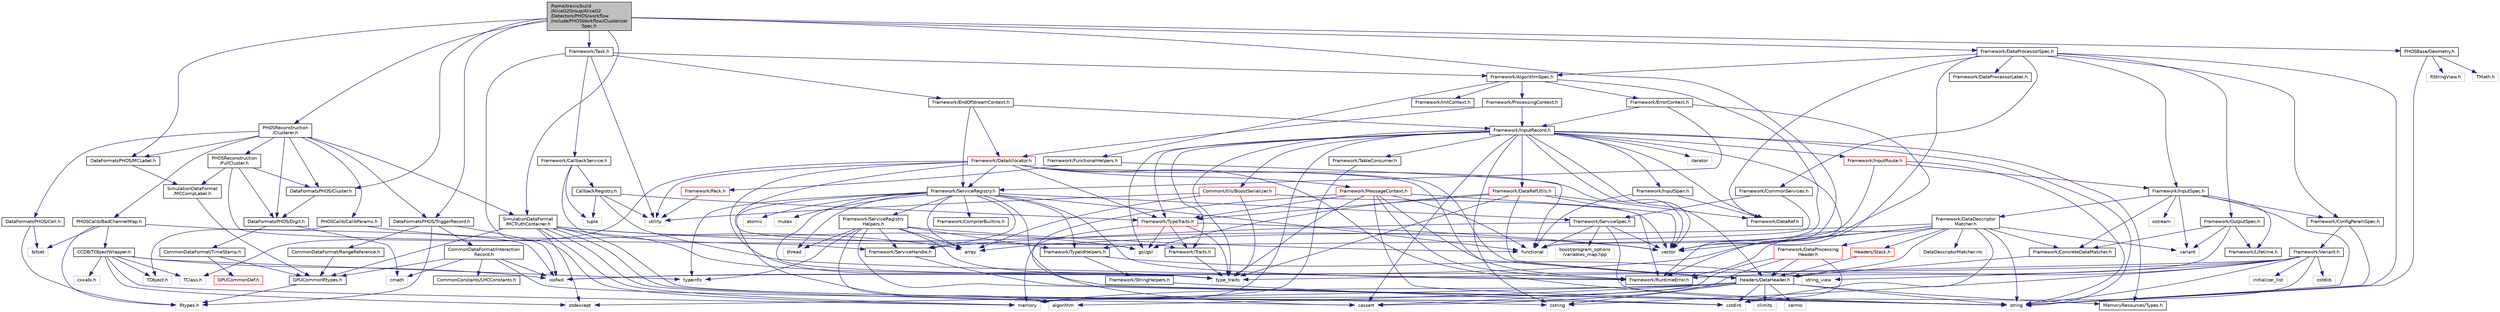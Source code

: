 digraph "/home/travis/build/AliceO2Group/AliceO2/Detectors/PHOS/workflow/include/PHOSWorkflow/ClusterizerSpec.h"
{
 // INTERACTIVE_SVG=YES
  bgcolor="transparent";
  edge [fontname="Helvetica",fontsize="10",labelfontname="Helvetica",labelfontsize="10"];
  node [fontname="Helvetica",fontsize="10",shape=record];
  Node0 [label="/home/travis/build\l/AliceO2Group/AliceO2\l/Detectors/PHOS/workflow\l/include/PHOSWorkflow/Clusterizer\lSpec.h",height=0.2,width=0.4,color="black", fillcolor="grey75", style="filled", fontcolor="black"];
  Node0 -> Node1 [color="midnightblue",fontsize="10",style="solid",fontname="Helvetica"];
  Node1 [label="vector",height=0.2,width=0.4,color="grey75"];
  Node0 -> Node2 [color="midnightblue",fontsize="10",style="solid",fontname="Helvetica"];
  Node2 [label="DataFormatsPHOS/Cluster.h",height=0.2,width=0.4,color="black",URL="$d8/d50/DataFormats_2Detectors_2PHOS_2include_2DataFormatsPHOS_2Cluster_8h.html"];
  Node2 -> Node3 [color="midnightblue",fontsize="10",style="solid",fontname="Helvetica"];
  Node3 [label="DataFormatsPHOS/Digit.h",height=0.2,width=0.4,color="black",URL="$d3/d98/DataFormats_2Detectors_2PHOS_2include_2DataFormatsPHOS_2Digit_8h.html"];
  Node3 -> Node4 [color="midnightblue",fontsize="10",style="solid",fontname="Helvetica"];
  Node4 [label="cmath",height=0.2,width=0.4,color="grey75"];
  Node3 -> Node5 [color="midnightblue",fontsize="10",style="solid",fontname="Helvetica"];
  Node5 [label="CommonDataFormat/TimeStamp.h",height=0.2,width=0.4,color="black",URL="$df/d5d/common_2include_2CommonDataFormat_2TimeStamp_8h.html"];
  Node5 -> Node6 [color="midnightblue",fontsize="10",style="solid",fontname="Helvetica"];
  Node6 [label="GPUCommonRtypes.h",height=0.2,width=0.4,color="black",URL="$d2/d45/GPUCommonRtypes_8h.html"];
  Node6 -> Node7 [color="midnightblue",fontsize="10",style="solid",fontname="Helvetica"];
  Node7 [label="Rtypes.h",height=0.2,width=0.4,color="grey75"];
  Node5 -> Node8 [color="midnightblue",fontsize="10",style="solid",fontname="Helvetica"];
  Node8 [label="GPUCommonDef.h",height=0.2,width=0.4,color="red",URL="$df/d21/GPUCommonDef_8h.html"];
  Node0 -> Node11 [color="midnightblue",fontsize="10",style="solid",fontname="Helvetica"];
  Node11 [label="PHOSBase/Geometry.h",height=0.2,width=0.4,color="black",URL="$d7/d7f/PHOS_2base_2include_2PHOSBase_2Geometry_8h.html"];
  Node11 -> Node12 [color="midnightblue",fontsize="10",style="solid",fontname="Helvetica"];
  Node12 [label="string",height=0.2,width=0.4,color="grey75"];
  Node11 -> Node13 [color="midnightblue",fontsize="10",style="solid",fontname="Helvetica"];
  Node13 [label="RStringView.h",height=0.2,width=0.4,color="grey75"];
  Node11 -> Node14 [color="midnightblue",fontsize="10",style="solid",fontname="Helvetica"];
  Node14 [label="TMath.h",height=0.2,width=0.4,color="grey75"];
  Node0 -> Node15 [color="midnightblue",fontsize="10",style="solid",fontname="Helvetica"];
  Node15 [label="PHOSReconstruction\l/Clusterer.h",height=0.2,width=0.4,color="black",URL="$d1/d34/PHOS_2reconstruction_2include_2PHOSReconstruction_2Clusterer_8h.html"];
  Node15 -> Node3 [color="midnightblue",fontsize="10",style="solid",fontname="Helvetica"];
  Node15 -> Node16 [color="midnightblue",fontsize="10",style="solid",fontname="Helvetica"];
  Node16 [label="DataFormatsPHOS/Cell.h",height=0.2,width=0.4,color="black",URL="$d7/dba/DataFormats_2Detectors_2PHOS_2include_2DataFormatsPHOS_2Cell_8h.html"];
  Node16 -> Node17 [color="midnightblue",fontsize="10",style="solid",fontname="Helvetica"];
  Node17 [label="bitset",height=0.2,width=0.4,color="grey75"];
  Node16 -> Node7 [color="midnightblue",fontsize="10",style="solid",fontname="Helvetica"];
  Node15 -> Node2 [color="midnightblue",fontsize="10",style="solid",fontname="Helvetica"];
  Node15 -> Node18 [color="midnightblue",fontsize="10",style="solid",fontname="Helvetica"];
  Node18 [label="PHOSReconstruction\l/FullCluster.h",height=0.2,width=0.4,color="black",URL="$d3/d32/PHOS_2reconstruction_2include_2PHOSReconstruction_2FullCluster_8h.html"];
  Node18 -> Node19 [color="midnightblue",fontsize="10",style="solid",fontname="Helvetica"];
  Node19 [label="gsl/gsl",height=0.2,width=0.4,color="grey75"];
  Node18 -> Node3 [color="midnightblue",fontsize="10",style="solid",fontname="Helvetica"];
  Node18 -> Node2 [color="midnightblue",fontsize="10",style="solid",fontname="Helvetica"];
  Node18 -> Node20 [color="midnightblue",fontsize="10",style="solid",fontname="Helvetica"];
  Node20 [label="SimulationDataFormat\l/MCCompLabel.h",height=0.2,width=0.4,color="black",URL="$d7/dcd/MCCompLabel_8h.html"];
  Node20 -> Node6 [color="midnightblue",fontsize="10",style="solid",fontname="Helvetica"];
  Node15 -> Node21 [color="midnightblue",fontsize="10",style="solid",fontname="Helvetica"];
  Node21 [label="PHOSCalib/CalibParams.h",height=0.2,width=0.4,color="black",URL="$d2/d37/PHOS_2calib_2include_2PHOSCalib_2CalibParams_8h.html"];
  Node21 -> Node22 [color="midnightblue",fontsize="10",style="solid",fontname="Helvetica"];
  Node22 [label="array",height=0.2,width=0.4,color="grey75"];
  Node21 -> Node23 [color="midnightblue",fontsize="10",style="solid",fontname="Helvetica"];
  Node23 [label="TObject.h",height=0.2,width=0.4,color="grey75"];
  Node15 -> Node24 [color="midnightblue",fontsize="10",style="solid",fontname="Helvetica"];
  Node24 [label="PHOSCalib/BadChannelMap.h",height=0.2,width=0.4,color="black",URL="$da/d65/PHOS_2calib_2include_2PHOSCalib_2BadChannelMap_8h.html"];
  Node24 -> Node25 [color="midnightblue",fontsize="10",style="solid",fontname="Helvetica"];
  Node25 [label="iosfwd",height=0.2,width=0.4,color="grey75"];
  Node24 -> Node17 [color="midnightblue",fontsize="10",style="solid",fontname="Helvetica"];
  Node24 -> Node7 [color="midnightblue",fontsize="10",style="solid",fontname="Helvetica"];
  Node24 -> Node26 [color="midnightblue",fontsize="10",style="solid",fontname="Helvetica"];
  Node26 [label="CCDB/TObjectWrapper.h",height=0.2,width=0.4,color="black",URL="$d7/d44/TObjectWrapper_8h.html"];
  Node26 -> Node27 [color="midnightblue",fontsize="10",style="solid",fontname="Helvetica"];
  Node27 [label="TClass.h",height=0.2,width=0.4,color="grey75"];
  Node26 -> Node23 [color="midnightblue",fontsize="10",style="solid",fontname="Helvetica"];
  Node26 -> Node28 [color="midnightblue",fontsize="10",style="solid",fontname="Helvetica"];
  Node28 [label="cxxabi.h",height=0.2,width=0.4,color="grey75"];
  Node26 -> Node25 [color="midnightblue",fontsize="10",style="solid",fontname="Helvetica"];
  Node26 -> Node29 [color="midnightblue",fontsize="10",style="solid",fontname="Helvetica"];
  Node29 [label="memory",height=0.2,width=0.4,color="grey75"];
  Node26 -> Node30 [color="midnightblue",fontsize="10",style="solid",fontname="Helvetica"];
  Node30 [label="stdexcept",height=0.2,width=0.4,color="grey75"];
  Node26 -> Node31 [color="midnightblue",fontsize="10",style="solid",fontname="Helvetica"];
  Node31 [label="typeinfo",height=0.2,width=0.4,color="grey75"];
  Node15 -> Node32 [color="midnightblue",fontsize="10",style="solid",fontname="Helvetica"];
  Node32 [label="DataFormatsPHOS/MCLabel.h",height=0.2,width=0.4,color="black",URL="$de/d0d/DataFormats_2Detectors_2PHOS_2include_2DataFormatsPHOS_2MCLabel_8h.html"];
  Node32 -> Node20 [color="midnightblue",fontsize="10",style="solid",fontname="Helvetica"];
  Node15 -> Node33 [color="midnightblue",fontsize="10",style="solid",fontname="Helvetica"];
  Node33 [label="SimulationDataFormat\l/MCTruthContainer.h",height=0.2,width=0.4,color="black",URL="$db/d14/MCTruthContainer_8h.html",tooltip="Definition of a container to keep Monte Carlo truth external to simulation objects. "];
  Node33 -> Node6 [color="midnightblue",fontsize="10",style="solid",fontname="Helvetica"];
  Node33 -> Node34 [color="midnightblue",fontsize="10",style="solid",fontname="Helvetica"];
  Node34 [label="cstdint",height=0.2,width=0.4,color="grey75"];
  Node33 -> Node35 [color="midnightblue",fontsize="10",style="solid",fontname="Helvetica"];
  Node35 [label="cassert",height=0.2,width=0.4,color="grey75"];
  Node33 -> Node30 [color="midnightblue",fontsize="10",style="solid",fontname="Helvetica"];
  Node33 -> Node19 [color="midnightblue",fontsize="10",style="solid",fontname="Helvetica"];
  Node33 -> Node36 [color="midnightblue",fontsize="10",style="solid",fontname="Helvetica"];
  Node36 [label="type_traits",height=0.2,width=0.4,color="grey75"];
  Node33 -> Node37 [color="midnightblue",fontsize="10",style="solid",fontname="Helvetica"];
  Node37 [label="cstring",height=0.2,width=0.4,color="grey75"];
  Node33 -> Node29 [color="midnightblue",fontsize="10",style="solid",fontname="Helvetica"];
  Node33 -> Node1 [color="midnightblue",fontsize="10",style="solid",fontname="Helvetica"];
  Node15 -> Node38 [color="midnightblue",fontsize="10",style="solid",fontname="Helvetica"];
  Node38 [label="DataFormatsPHOS/TriggerRecord.h",height=0.2,width=0.4,color="black",URL="$d2/df1/PHOS_2include_2DataFormatsPHOS_2TriggerRecord_8h.html"];
  Node38 -> Node25 [color="midnightblue",fontsize="10",style="solid",fontname="Helvetica"];
  Node38 -> Node7 [color="midnightblue",fontsize="10",style="solid",fontname="Helvetica"];
  Node38 -> Node39 [color="midnightblue",fontsize="10",style="solid",fontname="Helvetica"];
  Node39 [label="CommonDataFormat/Interaction\lRecord.h",height=0.2,width=0.4,color="black",URL="$d9/d80/InteractionRecord_8h.html"];
  Node39 -> Node6 [color="midnightblue",fontsize="10",style="solid",fontname="Helvetica"];
  Node39 -> Node25 [color="midnightblue",fontsize="10",style="solid",fontname="Helvetica"];
  Node39 -> Node34 [color="midnightblue",fontsize="10",style="solid",fontname="Helvetica"];
  Node39 -> Node4 [color="midnightblue",fontsize="10",style="solid",fontname="Helvetica"];
  Node39 -> Node40 [color="midnightblue",fontsize="10",style="solid",fontname="Helvetica"];
  Node40 [label="CommonConstants/LHCConstants.h",height=0.2,width=0.4,color="black",URL="$d4/dc6/LHCConstants_8h.html",tooltip="Header to collect LHC related constants. "];
  Node38 -> Node41 [color="midnightblue",fontsize="10",style="solid",fontname="Helvetica"];
  Node41 [label="CommonDataFormat/RangeReference.h",height=0.2,width=0.4,color="black",URL="$de/d64/RangeReference_8h.html",tooltip="Class to refer to the 1st entry and N elements of some group in the continuous container. "];
  Node41 -> Node6 [color="midnightblue",fontsize="10",style="solid",fontname="Helvetica"];
  Node0 -> Node42 [color="midnightblue",fontsize="10",style="solid",fontname="Helvetica"];
  Node42 [label="Framework/DataProcessorSpec.h",height=0.2,width=0.4,color="black",URL="$d0/df4/DataProcessorSpec_8h.html"];
  Node42 -> Node43 [color="midnightblue",fontsize="10",style="solid",fontname="Helvetica"];
  Node43 [label="Framework/AlgorithmSpec.h",height=0.2,width=0.4,color="black",URL="$d0/d14/AlgorithmSpec_8h.html"];
  Node43 -> Node44 [color="midnightblue",fontsize="10",style="solid",fontname="Helvetica"];
  Node44 [label="Framework/ProcessingContext.h",height=0.2,width=0.4,color="black",URL="$de/d6a/ProcessingContext_8h.html"];
  Node44 -> Node45 [color="midnightblue",fontsize="10",style="solid",fontname="Helvetica"];
  Node45 [label="Framework/InputRecord.h",height=0.2,width=0.4,color="black",URL="$d6/d5c/InputRecord_8h.html"];
  Node45 -> Node46 [color="midnightblue",fontsize="10",style="solid",fontname="Helvetica"];
  Node46 [label="Framework/DataRef.h",height=0.2,width=0.4,color="black",URL="$d5/dfb/DataRef_8h.html"];
  Node45 -> Node47 [color="midnightblue",fontsize="10",style="solid",fontname="Helvetica"];
  Node47 [label="Framework/DataRefUtils.h",height=0.2,width=0.4,color="red",URL="$d5/db8/DataRefUtils_8h.html"];
  Node47 -> Node46 [color="midnightblue",fontsize="10",style="solid",fontname="Helvetica"];
  Node47 -> Node61 [color="midnightblue",fontsize="10",style="solid",fontname="Helvetica"];
  Node61 [label="Framework/TypeTraits.h",height=0.2,width=0.4,color="red",URL="$d0/d95/TypeTraits_8h.html"];
  Node61 -> Node36 [color="midnightblue",fontsize="10",style="solid",fontname="Helvetica"];
  Node61 -> Node1 [color="midnightblue",fontsize="10",style="solid",fontname="Helvetica"];
  Node61 -> Node29 [color="midnightblue",fontsize="10",style="solid",fontname="Helvetica"];
  Node61 -> Node62 [color="midnightblue",fontsize="10",style="solid",fontname="Helvetica"];
  Node62 [label="Framework/Traits.h",height=0.2,width=0.4,color="black",URL="$db/d31/Traits_8h.html"];
  Node62 -> Node36 [color="midnightblue",fontsize="10",style="solid",fontname="Helvetica"];
  Node61 -> Node19 [color="midnightblue",fontsize="10",style="solid",fontname="Helvetica"];
  Node47 -> Node80 [color="midnightblue",fontsize="10",style="solid",fontname="Helvetica"];
  Node80 [label="Headers/DataHeader.h",height=0.2,width=0.4,color="black",URL="$dc/dcd/DataHeader_8h.html"];
  Node80 -> Node34 [color="midnightblue",fontsize="10",style="solid",fontname="Helvetica"];
  Node80 -> Node29 [color="midnightblue",fontsize="10",style="solid",fontname="Helvetica"];
  Node80 -> Node35 [color="midnightblue",fontsize="10",style="solid",fontname="Helvetica"];
  Node80 -> Node37 [color="midnightblue",fontsize="10",style="solid",fontname="Helvetica"];
  Node80 -> Node81 [color="midnightblue",fontsize="10",style="solid",fontname="Helvetica"];
  Node81 [label="algorithm",height=0.2,width=0.4,color="grey75"];
  Node80 -> Node30 [color="midnightblue",fontsize="10",style="solid",fontname="Helvetica"];
  Node80 -> Node12 [color="midnightblue",fontsize="10",style="solid",fontname="Helvetica"];
  Node80 -> Node82 [color="midnightblue",fontsize="10",style="solid",fontname="Helvetica"];
  Node82 [label="climits",height=0.2,width=0.4,color="grey75"];
  Node80 -> Node59 [color="midnightblue",fontsize="10",style="solid",fontname="Helvetica"];
  Node59 [label="MemoryResources/Types.h",height=0.2,width=0.4,color="black",URL="$d7/df8/Types_8h.html"];
  Node80 -> Node83 [color="midnightblue",fontsize="10",style="solid",fontname="Helvetica"];
  Node83 [label="cerrno",height=0.2,width=0.4,color="grey75"];
  Node47 -> Node51 [color="midnightblue",fontsize="10",style="solid",fontname="Helvetica"];
  Node51 [label="Framework/RuntimeError.h",height=0.2,width=0.4,color="black",URL="$d1/d76/RuntimeError_8h.html"];
  Node47 -> Node19 [color="midnightblue",fontsize="10",style="solid",fontname="Helvetica"];
  Node47 -> Node36 [color="midnightblue",fontsize="10",style="solid",fontname="Helvetica"];
  Node45 -> Node113 [color="midnightblue",fontsize="10",style="solid",fontname="Helvetica"];
  Node113 [label="Framework/InputRoute.h",height=0.2,width=0.4,color="red",URL="$d5/d19/InputRoute_8h.html"];
  Node113 -> Node87 [color="midnightblue",fontsize="10",style="solid",fontname="Helvetica"];
  Node87 [label="Framework/InputSpec.h",height=0.2,width=0.4,color="black",URL="$d5/d3f/InputSpec_8h.html"];
  Node87 -> Node84 [color="midnightblue",fontsize="10",style="solid",fontname="Helvetica"];
  Node84 [label="Framework/Lifetime.h",height=0.2,width=0.4,color="black",URL="$dc/dca/Lifetime_8h.html"];
  Node87 -> Node85 [color="midnightblue",fontsize="10",style="solid",fontname="Helvetica"];
  Node85 [label="Framework/ConcreteDataMatcher.h",height=0.2,width=0.4,color="black",URL="$d0/d1b/ConcreteDataMatcher_8h.html"];
  Node85 -> Node80 [color="midnightblue",fontsize="10",style="solid",fontname="Helvetica"];
  Node87 -> Node88 [color="midnightblue",fontsize="10",style="solid",fontname="Helvetica"];
  Node88 [label="Framework/DataDescriptor\lMatcher.h",height=0.2,width=0.4,color="black",URL="$d3/da3/DataDescriptorMatcher_8h.html"];
  Node88 -> Node85 [color="midnightblue",fontsize="10",style="solid",fontname="Helvetica"];
  Node88 -> Node89 [color="midnightblue",fontsize="10",style="solid",fontname="Helvetica"];
  Node89 [label="Framework/DataProcessing\lHeader.h",height=0.2,width=0.4,color="red",URL="$d6/dc9/DataProcessingHeader_8h.html"];
  Node89 -> Node80 [color="midnightblue",fontsize="10",style="solid",fontname="Helvetica"];
  Node89 -> Node34 [color="midnightblue",fontsize="10",style="solid",fontname="Helvetica"];
  Node89 -> Node29 [color="midnightblue",fontsize="10",style="solid",fontname="Helvetica"];
  Node89 -> Node35 [color="midnightblue",fontsize="10",style="solid",fontname="Helvetica"];
  Node88 -> Node51 [color="midnightblue",fontsize="10",style="solid",fontname="Helvetica"];
  Node88 -> Node80 [color="midnightblue",fontsize="10",style="solid",fontname="Helvetica"];
  Node88 -> Node92 [color="midnightblue",fontsize="10",style="solid",fontname="Helvetica"];
  Node92 [label="Headers/Stack.h",height=0.2,width=0.4,color="red",URL="$d4/d00/Headers_2include_2Headers_2Stack_8h.html"];
  Node92 -> Node80 [color="midnightblue",fontsize="10",style="solid",fontname="Helvetica"];
  Node88 -> Node22 [color="midnightblue",fontsize="10",style="solid",fontname="Helvetica"];
  Node88 -> Node34 [color="midnightblue",fontsize="10",style="solid",fontname="Helvetica"];
  Node88 -> Node25 [color="midnightblue",fontsize="10",style="solid",fontname="Helvetica"];
  Node88 -> Node12 [color="midnightblue",fontsize="10",style="solid",fontname="Helvetica"];
  Node88 -> Node86 [color="midnightblue",fontsize="10",style="solid",fontname="Helvetica"];
  Node86 [label="variant",height=0.2,width=0.4,color="grey75"];
  Node88 -> Node1 [color="midnightblue",fontsize="10",style="solid",fontname="Helvetica"];
  Node88 -> Node103 [color="midnightblue",fontsize="10",style="solid",fontname="Helvetica"];
  Node103 [label="DataDescriptorMatcher.inc",height=0.2,width=0.4,color="grey75"];
  Node87 -> Node104 [color="midnightblue",fontsize="10",style="solid",fontname="Helvetica"];
  Node104 [label="Framework/ConfigParamSpec.h",height=0.2,width=0.4,color="black",URL="$d0/d1c/ConfigParamSpec_8h.html"];
  Node104 -> Node105 [color="midnightblue",fontsize="10",style="solid",fontname="Helvetica"];
  Node105 [label="Framework/Variant.h",height=0.2,width=0.4,color="black",URL="$de/d56/Variant_8h.html"];
  Node105 -> Node51 [color="midnightblue",fontsize="10",style="solid",fontname="Helvetica"];
  Node105 -> Node36 [color="midnightblue",fontsize="10",style="solid",fontname="Helvetica"];
  Node105 -> Node37 [color="midnightblue",fontsize="10",style="solid",fontname="Helvetica"];
  Node105 -> Node34 [color="midnightblue",fontsize="10",style="solid",fontname="Helvetica"];
  Node105 -> Node106 [color="midnightblue",fontsize="10",style="solid",fontname="Helvetica"];
  Node106 [label="cstdlib",height=0.2,width=0.4,color="grey75"];
  Node105 -> Node25 [color="midnightblue",fontsize="10",style="solid",fontname="Helvetica"];
  Node105 -> Node107 [color="midnightblue",fontsize="10",style="solid",fontname="Helvetica"];
  Node107 [label="initializer_list",height=0.2,width=0.4,color="grey75"];
  Node105 -> Node108 [color="midnightblue",fontsize="10",style="solid",fontname="Helvetica"];
  Node108 [label="string_view",height=0.2,width=0.4,color="grey75"];
  Node105 -> Node12 [color="midnightblue",fontsize="10",style="solid",fontname="Helvetica"];
  Node104 -> Node12 [color="midnightblue",fontsize="10",style="solid",fontname="Helvetica"];
  Node87 -> Node12 [color="midnightblue",fontsize="10",style="solid",fontname="Helvetica"];
  Node87 -> Node109 [color="midnightblue",fontsize="10",style="solid",fontname="Helvetica"];
  Node109 [label="ostream",height=0.2,width=0.4,color="grey75"];
  Node87 -> Node86 [color="midnightblue",fontsize="10",style="solid",fontname="Helvetica"];
  Node113 -> Node12 [color="midnightblue",fontsize="10",style="solid",fontname="Helvetica"];
  Node113 -> Node116 [color="midnightblue",fontsize="10",style="solid",fontname="Helvetica"];
  Node116 [label="functional",height=0.2,width=0.4,color="grey75"];
  Node45 -> Node61 [color="midnightblue",fontsize="10",style="solid",fontname="Helvetica"];
  Node45 -> Node118 [color="midnightblue",fontsize="10",style="solid",fontname="Helvetica"];
  Node118 [label="Framework/InputSpan.h",height=0.2,width=0.4,color="black",URL="$da/d0f/InputSpan_8h.html"];
  Node118 -> Node46 [color="midnightblue",fontsize="10",style="solid",fontname="Helvetica"];
  Node118 -> Node116 [color="midnightblue",fontsize="10",style="solid",fontname="Helvetica"];
  Node45 -> Node119 [color="midnightblue",fontsize="10",style="solid",fontname="Helvetica"];
  Node119 [label="Framework/TableConsumer.h",height=0.2,width=0.4,color="black",URL="$dc/d03/TableConsumer_8h.html"];
  Node119 -> Node29 [color="midnightblue",fontsize="10",style="solid",fontname="Helvetica"];
  Node45 -> Node62 [color="midnightblue",fontsize="10",style="solid",fontname="Helvetica"];
  Node45 -> Node51 [color="midnightblue",fontsize="10",style="solid",fontname="Helvetica"];
  Node45 -> Node59 [color="midnightblue",fontsize="10",style="solid",fontname="Helvetica"];
  Node45 -> Node80 [color="midnightblue",fontsize="10",style="solid",fontname="Helvetica"];
  Node45 -> Node65 [color="midnightblue",fontsize="10",style="solid",fontname="Helvetica"];
  Node65 [label="CommonUtils/BoostSerializer.h",height=0.2,width=0.4,color="red",URL="$d7/d91/BoostSerializer_8h.html",tooltip="Templatised boost serializer/deserializer for containers and base types. "];
  Node65 -> Node66 [color="midnightblue",fontsize="10",style="solid",fontname="Helvetica"];
  Node66 [label="utility",height=0.2,width=0.4,color="grey75"];
  Node65 -> Node36 [color="midnightblue",fontsize="10",style="solid",fontname="Helvetica"];
  Node65 -> Node22 [color="midnightblue",fontsize="10",style="solid",fontname="Helvetica"];
  Node65 -> Node1 [color="midnightblue",fontsize="10",style="solid",fontname="Helvetica"];
  Node45 -> Node19 [color="midnightblue",fontsize="10",style="solid",fontname="Helvetica"];
  Node45 -> Node120 [color="midnightblue",fontsize="10",style="solid",fontname="Helvetica"];
  Node120 [label="iterator",height=0.2,width=0.4,color="grey75"];
  Node45 -> Node12 [color="midnightblue",fontsize="10",style="solid",fontname="Helvetica"];
  Node45 -> Node1 [color="midnightblue",fontsize="10",style="solid",fontname="Helvetica"];
  Node45 -> Node37 [color="midnightblue",fontsize="10",style="solid",fontname="Helvetica"];
  Node45 -> Node35 [color="midnightblue",fontsize="10",style="solid",fontname="Helvetica"];
  Node45 -> Node29 [color="midnightblue",fontsize="10",style="solid",fontname="Helvetica"];
  Node45 -> Node36 [color="midnightblue",fontsize="10",style="solid",fontname="Helvetica"];
  Node44 -> Node121 [color="midnightblue",fontsize="10",style="solid",fontname="Helvetica"];
  Node121 [label="Framework/DataAllocator.h",height=0.2,width=0.4,color="red",URL="$d1/d28/DataAllocator_8h.html"];
  Node121 -> Node122 [color="midnightblue",fontsize="10",style="solid",fontname="Helvetica"];
  Node122 [label="Framework/MessageContext.h",height=0.2,width=0.4,color="red",URL="$dc/dc4/MessageContext_8h.html"];
  Node122 -> Node51 [color="midnightblue",fontsize="10",style="solid",fontname="Helvetica"];
  Node122 -> Node61 [color="midnightblue",fontsize="10",style="solid",fontname="Helvetica"];
  Node122 -> Node80 [color="midnightblue",fontsize="10",style="solid",fontname="Helvetica"];
  Node122 -> Node35 [color="midnightblue",fontsize="10",style="solid",fontname="Helvetica"];
  Node122 -> Node116 [color="midnightblue",fontsize="10",style="solid",fontname="Helvetica"];
  Node122 -> Node12 [color="midnightblue",fontsize="10",style="solid",fontname="Helvetica"];
  Node122 -> Node36 [color="midnightblue",fontsize="10",style="solid",fontname="Helvetica"];
  Node122 -> Node1 [color="midnightblue",fontsize="10",style="solid",fontname="Helvetica"];
  Node121 -> Node61 [color="midnightblue",fontsize="10",style="solid",fontname="Helvetica"];
  Node121 -> Node62 [color="midnightblue",fontsize="10",style="solid",fontname="Helvetica"];
  Node121 -> Node134 [color="midnightblue",fontsize="10",style="solid",fontname="Helvetica"];
  Node134 [label="Framework/ServiceRegistry.h",height=0.2,width=0.4,color="black",URL="$d8/d17/ServiceRegistry_8h.html"];
  Node134 -> Node135 [color="midnightblue",fontsize="10",style="solid",fontname="Helvetica"];
  Node135 [label="Framework/ServiceHandle.h",height=0.2,width=0.4,color="black",URL="$d3/d28/ServiceHandle_8h.html"];
  Node135 -> Node12 [color="midnightblue",fontsize="10",style="solid",fontname="Helvetica"];
  Node134 -> Node136 [color="midnightblue",fontsize="10",style="solid",fontname="Helvetica"];
  Node136 [label="Framework/ServiceSpec.h",height=0.2,width=0.4,color="black",URL="$d4/d61/ServiceSpec_8h.html"];
  Node136 -> Node135 [color="midnightblue",fontsize="10",style="solid",fontname="Helvetica"];
  Node136 -> Node116 [color="midnightblue",fontsize="10",style="solid",fontname="Helvetica"];
  Node136 -> Node12 [color="midnightblue",fontsize="10",style="solid",fontname="Helvetica"];
  Node136 -> Node1 [color="midnightblue",fontsize="10",style="solid",fontname="Helvetica"];
  Node136 -> Node137 [color="midnightblue",fontsize="10",style="solid",fontname="Helvetica"];
  Node137 [label="boost/program_options\l/variables_map.hpp",height=0.2,width=0.4,color="grey75"];
  Node134 -> Node138 [color="midnightblue",fontsize="10",style="solid",fontname="Helvetica"];
  Node138 [label="Framework/ServiceRegistry\lHelpers.h",height=0.2,width=0.4,color="black",URL="$d0/d6d/ServiceRegistryHelpers_8h.html"];
  Node138 -> Node135 [color="midnightblue",fontsize="10",style="solid",fontname="Helvetica"];
  Node138 -> Node139 [color="midnightblue",fontsize="10",style="solid",fontname="Helvetica"];
  Node139 [label="Framework/TypeIdHelpers.h",height=0.2,width=0.4,color="black",URL="$d2/d9a/TypeIdHelpers_8h.html"];
  Node139 -> Node108 [color="midnightblue",fontsize="10",style="solid",fontname="Helvetica"];
  Node139 -> Node140 [color="midnightblue",fontsize="10",style="solid",fontname="Helvetica"];
  Node140 [label="Framework/StringHelpers.h",height=0.2,width=0.4,color="black",URL="$db/dff/StringHelpers_8h.html"];
  Node140 -> Node34 [color="midnightblue",fontsize="10",style="solid",fontname="Helvetica"];
  Node138 -> Node81 [color="midnightblue",fontsize="10",style="solid",fontname="Helvetica"];
  Node138 -> Node22 [color="midnightblue",fontsize="10",style="solid",fontname="Helvetica"];
  Node138 -> Node116 [color="midnightblue",fontsize="10",style="solid",fontname="Helvetica"];
  Node138 -> Node12 [color="midnightblue",fontsize="10",style="solid",fontname="Helvetica"];
  Node138 -> Node36 [color="midnightblue",fontsize="10",style="solid",fontname="Helvetica"];
  Node138 -> Node31 [color="midnightblue",fontsize="10",style="solid",fontname="Helvetica"];
  Node138 -> Node141 [color="midnightblue",fontsize="10",style="solid",fontname="Helvetica"];
  Node141 [label="thread",height=0.2,width=0.4,color="grey75"];
  Node134 -> Node142 [color="midnightblue",fontsize="10",style="solid",fontname="Helvetica"];
  Node142 [label="Framework/CompilerBuiltins.h",height=0.2,width=0.4,color="black",URL="$d9/de8/CompilerBuiltins_8h.html"];
  Node134 -> Node139 [color="midnightblue",fontsize="10",style="solid",fontname="Helvetica"];
  Node134 -> Node51 [color="midnightblue",fontsize="10",style="solid",fontname="Helvetica"];
  Node134 -> Node81 [color="midnightblue",fontsize="10",style="solid",fontname="Helvetica"];
  Node134 -> Node22 [color="midnightblue",fontsize="10",style="solid",fontname="Helvetica"];
  Node134 -> Node116 [color="midnightblue",fontsize="10",style="solid",fontname="Helvetica"];
  Node134 -> Node12 [color="midnightblue",fontsize="10",style="solid",fontname="Helvetica"];
  Node134 -> Node36 [color="midnightblue",fontsize="10",style="solid",fontname="Helvetica"];
  Node134 -> Node31 [color="midnightblue",fontsize="10",style="solid",fontname="Helvetica"];
  Node134 -> Node141 [color="midnightblue",fontsize="10",style="solid",fontname="Helvetica"];
  Node134 -> Node143 [color="midnightblue",fontsize="10",style="solid",fontname="Helvetica"];
  Node143 [label="atomic",height=0.2,width=0.4,color="grey75"];
  Node134 -> Node58 [color="midnightblue",fontsize="10",style="solid",fontname="Helvetica"];
  Node58 [label="mutex",height=0.2,width=0.4,color="grey75"];
  Node121 -> Node51 [color="midnightblue",fontsize="10",style="solid",fontname="Helvetica"];
  Node121 -> Node80 [color="midnightblue",fontsize="10",style="solid",fontname="Helvetica"];
  Node121 -> Node27 [color="midnightblue",fontsize="10",style="solid",fontname="Helvetica"];
  Node121 -> Node1 [color="midnightblue",fontsize="10",style="solid",fontname="Helvetica"];
  Node121 -> Node12 [color="midnightblue",fontsize="10",style="solid",fontname="Helvetica"];
  Node121 -> Node66 [color="midnightblue",fontsize="10",style="solid",fontname="Helvetica"];
  Node121 -> Node36 [color="midnightblue",fontsize="10",style="solid",fontname="Helvetica"];
  Node43 -> Node144 [color="midnightblue",fontsize="10",style="solid",fontname="Helvetica"];
  Node144 [label="Framework/ErrorContext.h",height=0.2,width=0.4,color="black",URL="$d7/dad/ErrorContext_8h.html"];
  Node144 -> Node45 [color="midnightblue",fontsize="10",style="solid",fontname="Helvetica"];
  Node144 -> Node134 [color="midnightblue",fontsize="10",style="solid",fontname="Helvetica"];
  Node144 -> Node51 [color="midnightblue",fontsize="10",style="solid",fontname="Helvetica"];
  Node43 -> Node145 [color="midnightblue",fontsize="10",style="solid",fontname="Helvetica"];
  Node145 [label="Framework/InitContext.h",height=0.2,width=0.4,color="black",URL="$d4/d2b/InitContext_8h.html"];
  Node43 -> Node146 [color="midnightblue",fontsize="10",style="solid",fontname="Helvetica"];
  Node146 [label="Framework/FunctionalHelpers.h",height=0.2,width=0.4,color="black",URL="$de/d9b/FunctionalHelpers_8h.html"];
  Node146 -> Node147 [color="midnightblue",fontsize="10",style="solid",fontname="Helvetica"];
  Node147 [label="Framework/Pack.h",height=0.2,width=0.4,color="red",URL="$dd/dce/Pack_8h.html"];
  Node147 -> Node66 [color="midnightblue",fontsize="10",style="solid",fontname="Helvetica"];
  Node146 -> Node116 [color="midnightblue",fontsize="10",style="solid",fontname="Helvetica"];
  Node43 -> Node116 [color="midnightblue",fontsize="10",style="solid",fontname="Helvetica"];
  Node42 -> Node104 [color="midnightblue",fontsize="10",style="solid",fontname="Helvetica"];
  Node42 -> Node148 [color="midnightblue",fontsize="10",style="solid",fontname="Helvetica"];
  Node148 [label="Framework/DataProcessorLabel.h",height=0.2,width=0.4,color="black",URL="$d1/df2/DataProcessorLabel_8h.html"];
  Node42 -> Node46 [color="midnightblue",fontsize="10",style="solid",fontname="Helvetica"];
  Node42 -> Node87 [color="midnightblue",fontsize="10",style="solid",fontname="Helvetica"];
  Node42 -> Node79 [color="midnightblue",fontsize="10",style="solid",fontname="Helvetica"];
  Node79 [label="Framework/OutputSpec.h",height=0.2,width=0.4,color="black",URL="$db/d2d/OutputSpec_8h.html"];
  Node79 -> Node80 [color="midnightblue",fontsize="10",style="solid",fontname="Helvetica"];
  Node79 -> Node84 [color="midnightblue",fontsize="10",style="solid",fontname="Helvetica"];
  Node79 -> Node85 [color="midnightblue",fontsize="10",style="solid",fontname="Helvetica"];
  Node79 -> Node86 [color="midnightblue",fontsize="10",style="solid",fontname="Helvetica"];
  Node42 -> Node149 [color="midnightblue",fontsize="10",style="solid",fontname="Helvetica"];
  Node149 [label="Framework/CommonServices.h",height=0.2,width=0.4,color="black",URL="$d8/d02/CommonServices_8h.html"];
  Node149 -> Node136 [color="midnightblue",fontsize="10",style="solid",fontname="Helvetica"];
  Node149 -> Node139 [color="midnightblue",fontsize="10",style="solid",fontname="Helvetica"];
  Node42 -> Node12 [color="midnightblue",fontsize="10",style="solid",fontname="Helvetica"];
  Node42 -> Node1 [color="midnightblue",fontsize="10",style="solid",fontname="Helvetica"];
  Node0 -> Node150 [color="midnightblue",fontsize="10",style="solid",fontname="Helvetica"];
  Node150 [label="Framework/Task.h",height=0.2,width=0.4,color="black",URL="$df/d4f/Task_8h.html"];
  Node150 -> Node43 [color="midnightblue",fontsize="10",style="solid",fontname="Helvetica"];
  Node150 -> Node151 [color="midnightblue",fontsize="10",style="solid",fontname="Helvetica"];
  Node151 [label="Framework/CallbackService.h",height=0.2,width=0.4,color="black",URL="$d9/d7f/CallbackService_8h.html"];
  Node151 -> Node152 [color="midnightblue",fontsize="10",style="solid",fontname="Helvetica"];
  Node152 [label="CallbackRegistry.h",height=0.2,width=0.4,color="black",URL="$d7/d3e/CallbackRegistry_8h.html",tooltip="A generic registry for callbacks. "];
  Node152 -> Node61 [color="midnightblue",fontsize="10",style="solid",fontname="Helvetica"];
  Node152 -> Node51 [color="midnightblue",fontsize="10",style="solid",fontname="Helvetica"];
  Node152 -> Node153 [color="midnightblue",fontsize="10",style="solid",fontname="Helvetica"];
  Node153 [label="tuple",height=0.2,width=0.4,color="grey75"];
  Node152 -> Node66 [color="midnightblue",fontsize="10",style="solid",fontname="Helvetica"];
  Node151 -> Node135 [color="midnightblue",fontsize="10",style="solid",fontname="Helvetica"];
  Node151 -> Node153 [color="midnightblue",fontsize="10",style="solid",fontname="Helvetica"];
  Node150 -> Node154 [color="midnightblue",fontsize="10",style="solid",fontname="Helvetica"];
  Node154 [label="Framework/EndOfStreamContext.h",height=0.2,width=0.4,color="black",URL="$d0/d77/EndOfStreamContext_8h.html"];
  Node154 -> Node45 [color="midnightblue",fontsize="10",style="solid",fontname="Helvetica"];
  Node154 -> Node134 [color="midnightblue",fontsize="10",style="solid",fontname="Helvetica"];
  Node154 -> Node121 [color="midnightblue",fontsize="10",style="solid",fontname="Helvetica"];
  Node150 -> Node66 [color="midnightblue",fontsize="10",style="solid",fontname="Helvetica"];
  Node150 -> Node29 [color="midnightblue",fontsize="10",style="solid",fontname="Helvetica"];
  Node0 -> Node32 [color="midnightblue",fontsize="10",style="solid",fontname="Helvetica"];
  Node0 -> Node38 [color="midnightblue",fontsize="10",style="solid",fontname="Helvetica"];
  Node0 -> Node33 [color="midnightblue",fontsize="10",style="solid",fontname="Helvetica"];
}

